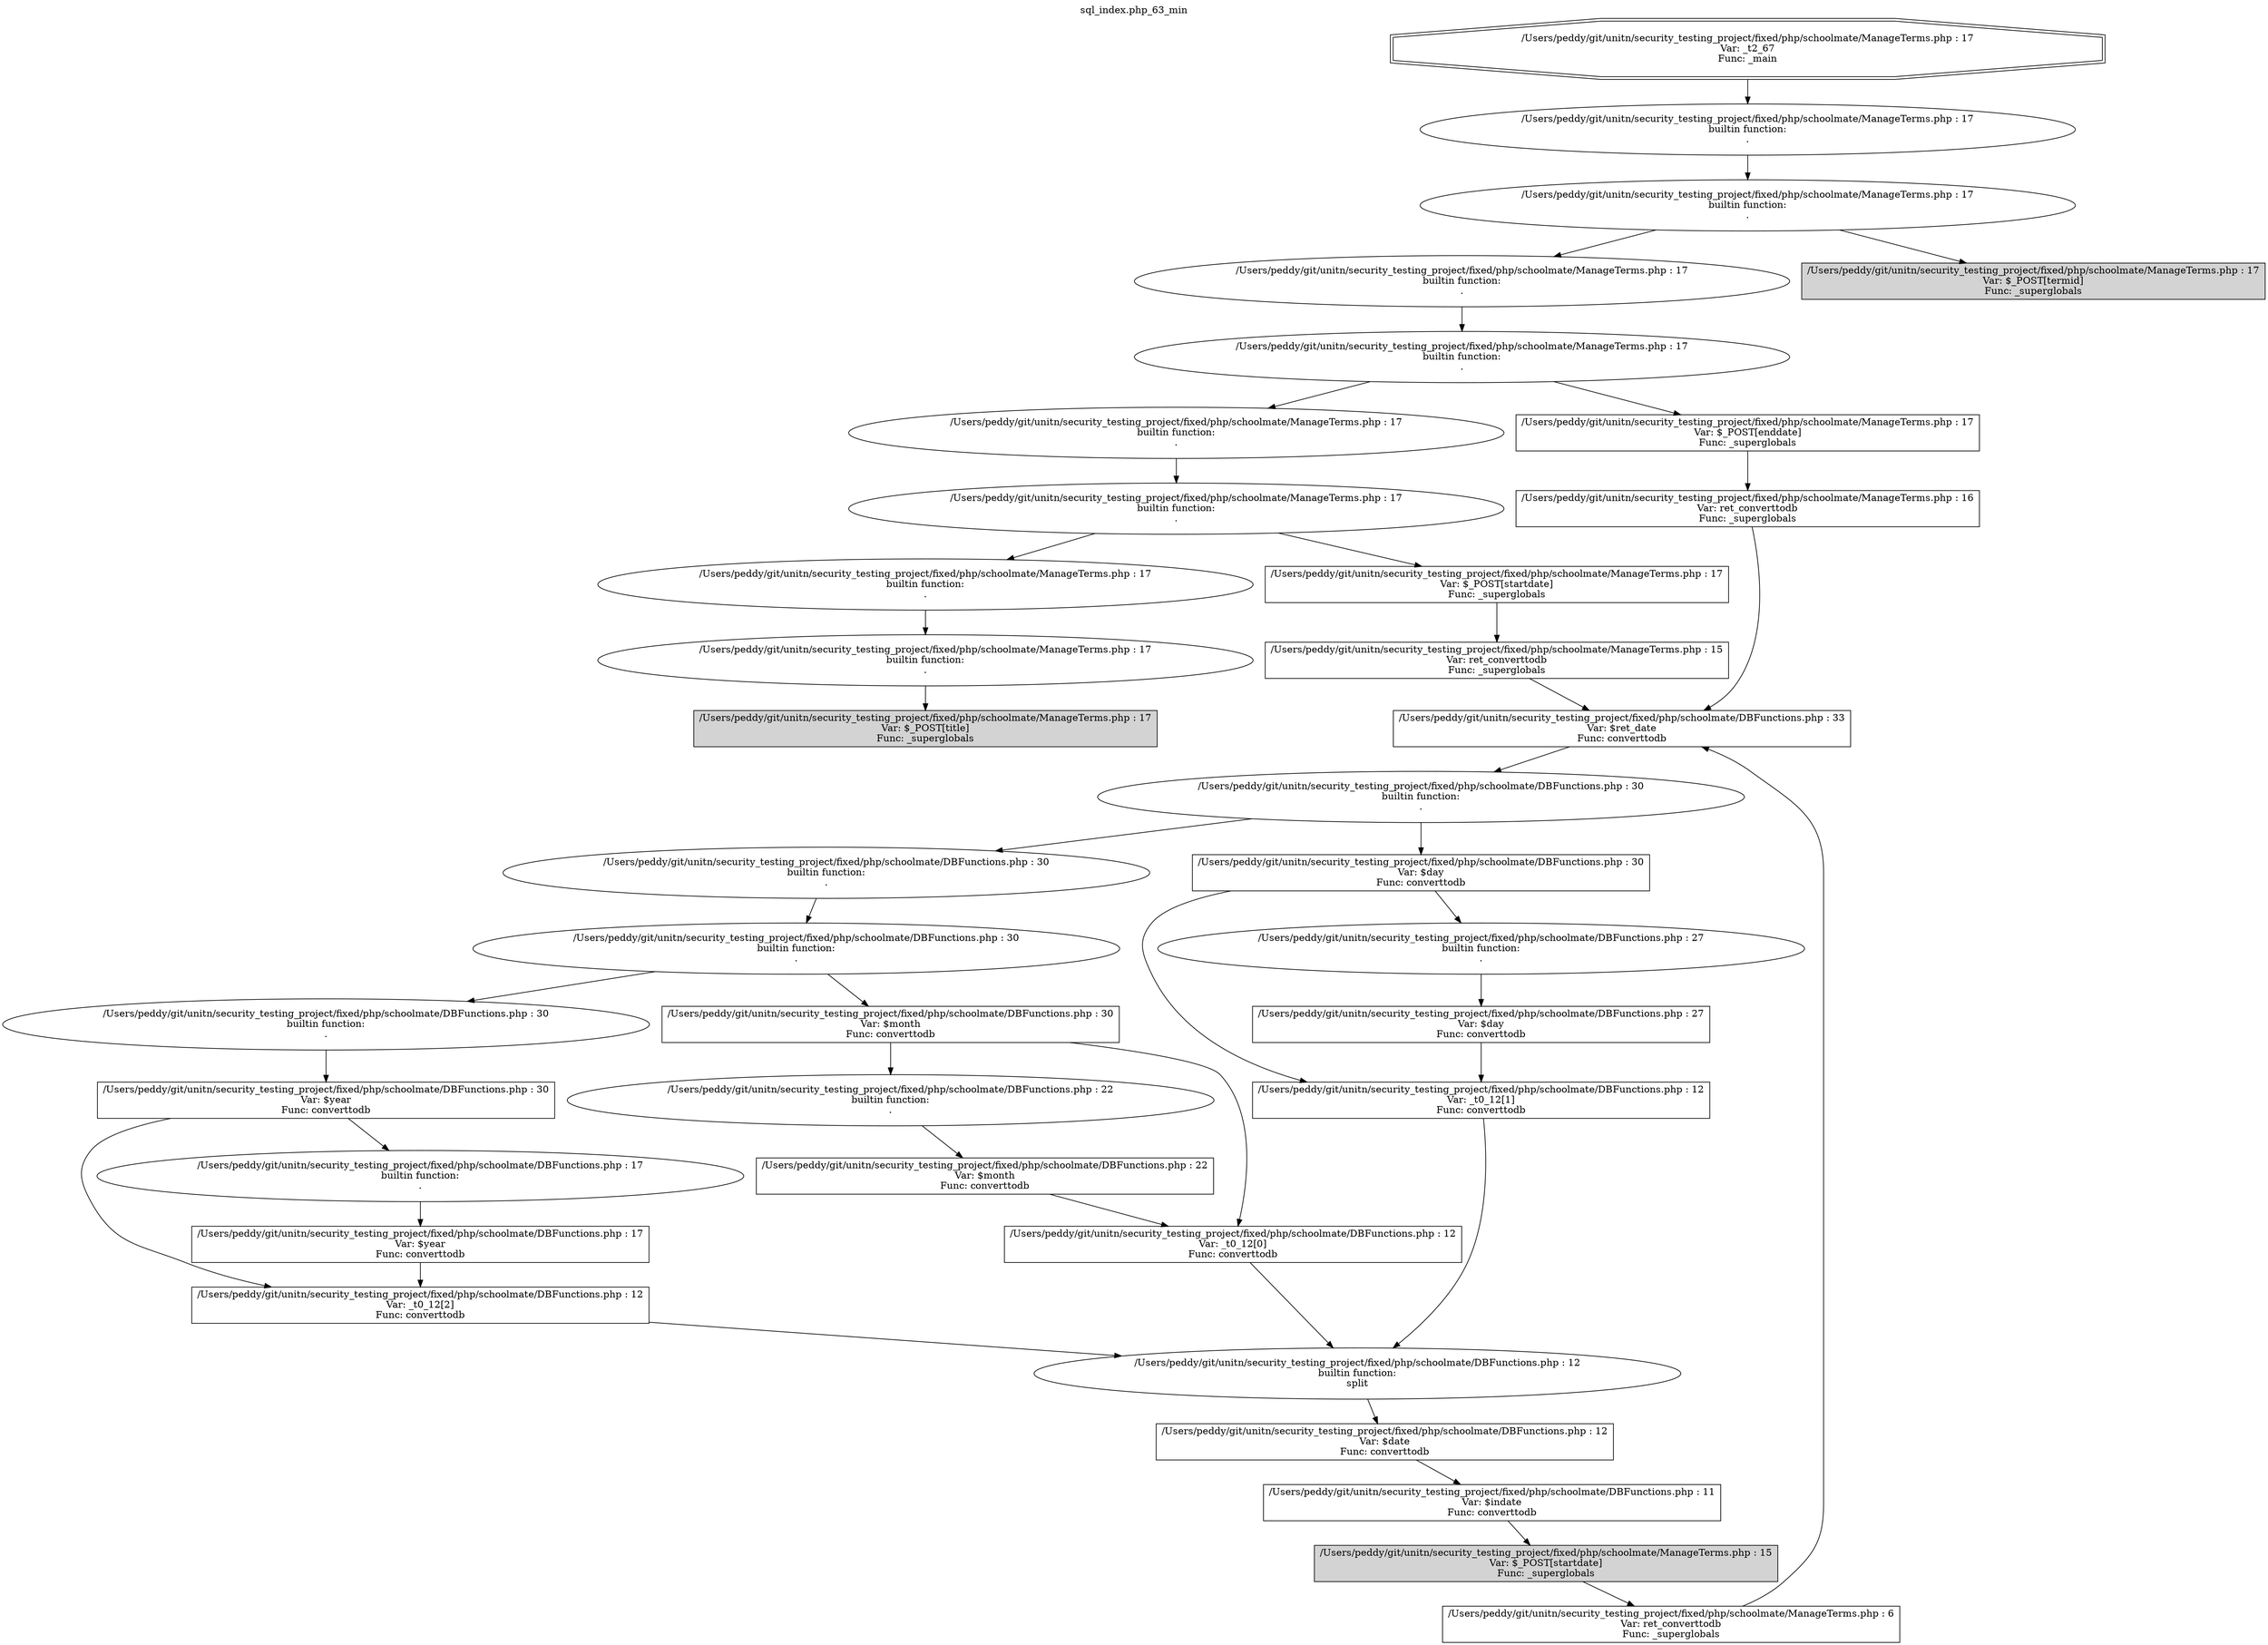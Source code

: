 digraph cfg {
  label="sql_index.php_63_min";
  labelloc=t;
  n1 [shape=doubleoctagon, label="/Users/peddy/git/unitn/security_testing_project/fixed/php/schoolmate/ManageTerms.php : 17\nVar: _t2_67\nFunc: _main\n"];
  n2 [shape=ellipse, label="/Users/peddy/git/unitn/security_testing_project/fixed/php/schoolmate/ManageTerms.php : 17\nbuiltin function:\n.\n"];
  n3 [shape=ellipse, label="/Users/peddy/git/unitn/security_testing_project/fixed/php/schoolmate/ManageTerms.php : 17\nbuiltin function:\n.\n"];
  n4 [shape=ellipse, label="/Users/peddy/git/unitn/security_testing_project/fixed/php/schoolmate/ManageTerms.php : 17\nbuiltin function:\n.\n"];
  n5 [shape=ellipse, label="/Users/peddy/git/unitn/security_testing_project/fixed/php/schoolmate/ManageTerms.php : 17\nbuiltin function:\n.\n"];
  n6 [shape=ellipse, label="/Users/peddy/git/unitn/security_testing_project/fixed/php/schoolmate/ManageTerms.php : 17\nbuiltin function:\n.\n"];
  n7 [shape=ellipse, label="/Users/peddy/git/unitn/security_testing_project/fixed/php/schoolmate/ManageTerms.php : 17\nbuiltin function:\n.\n"];
  n8 [shape=ellipse, label="/Users/peddy/git/unitn/security_testing_project/fixed/php/schoolmate/ManageTerms.php : 17\nbuiltin function:\n.\n"];
  n9 [shape=ellipse, label="/Users/peddy/git/unitn/security_testing_project/fixed/php/schoolmate/ManageTerms.php : 17\nbuiltin function:\n.\n"];
  n10 [shape=box, label="/Users/peddy/git/unitn/security_testing_project/fixed/php/schoolmate/ManageTerms.php : 17\nVar: $_POST[title]\nFunc: _superglobals\n",style=filled];
  n11 [shape=box, label="/Users/peddy/git/unitn/security_testing_project/fixed/php/schoolmate/ManageTerms.php : 17\nVar: $_POST[startdate]\nFunc: _superglobals\n"];
  n12 [shape=box, label="/Users/peddy/git/unitn/security_testing_project/fixed/php/schoolmate/ManageTerms.php : 15\nVar: ret_converttodb\nFunc: _superglobals\n"];
  n13 [shape=box, label="/Users/peddy/git/unitn/security_testing_project/fixed/php/schoolmate/DBFunctions.php : 33\nVar: $ret_date\nFunc: converttodb\n"];
  n14 [shape=ellipse, label="/Users/peddy/git/unitn/security_testing_project/fixed/php/schoolmate/DBFunctions.php : 30\nbuiltin function:\n.\n"];
  n15 [shape=ellipse, label="/Users/peddy/git/unitn/security_testing_project/fixed/php/schoolmate/DBFunctions.php : 30\nbuiltin function:\n.\n"];
  n16 [shape=ellipse, label="/Users/peddy/git/unitn/security_testing_project/fixed/php/schoolmate/DBFunctions.php : 30\nbuiltin function:\n.\n"];
  n17 [shape=ellipse, label="/Users/peddy/git/unitn/security_testing_project/fixed/php/schoolmate/DBFunctions.php : 30\nbuiltin function:\n.\n"];
  n18 [shape=box, label="/Users/peddy/git/unitn/security_testing_project/fixed/php/schoolmate/DBFunctions.php : 30\nVar: $year\nFunc: converttodb\n"];
  n19 [shape=box, label="/Users/peddy/git/unitn/security_testing_project/fixed/php/schoolmate/DBFunctions.php : 12\nVar: _t0_12[2]\nFunc: converttodb\n"];
  n20 [shape=ellipse, label="/Users/peddy/git/unitn/security_testing_project/fixed/php/schoolmate/DBFunctions.php : 12\nbuiltin function:\nsplit\n"];
  n21 [shape=box, label="/Users/peddy/git/unitn/security_testing_project/fixed/php/schoolmate/DBFunctions.php : 12\nVar: $date\nFunc: converttodb\n"];
  n22 [shape=box, label="/Users/peddy/git/unitn/security_testing_project/fixed/php/schoolmate/DBFunctions.php : 11\nVar: $indate\nFunc: converttodb\n"];
  n23 [shape=box, label="/Users/peddy/git/unitn/security_testing_project/fixed/php/schoolmate/ManageTerms.php : 15\nVar: $_POST[startdate]\nFunc: _superglobals\n",style=filled];
  n24 [shape=box, label="/Users/peddy/git/unitn/security_testing_project/fixed/php/schoolmate/ManageTerms.php : 6\nVar: ret_converttodb\nFunc: _superglobals\n"];
  n25 [shape=ellipse, label="/Users/peddy/git/unitn/security_testing_project/fixed/php/schoolmate/DBFunctions.php : 17\nbuiltin function:\n.\n"];
  n26 [shape=box, label="/Users/peddy/git/unitn/security_testing_project/fixed/php/schoolmate/DBFunctions.php : 17\nVar: $year\nFunc: converttodb\n"];
  n27 [shape=box, label="/Users/peddy/git/unitn/security_testing_project/fixed/php/schoolmate/DBFunctions.php : 30\nVar: $month\nFunc: converttodb\n"];
  n28 [shape=ellipse, label="/Users/peddy/git/unitn/security_testing_project/fixed/php/schoolmate/DBFunctions.php : 22\nbuiltin function:\n.\n"];
  n29 [shape=box, label="/Users/peddy/git/unitn/security_testing_project/fixed/php/schoolmate/DBFunctions.php : 22\nVar: $month\nFunc: converttodb\n"];
  n30 [shape=box, label="/Users/peddy/git/unitn/security_testing_project/fixed/php/schoolmate/DBFunctions.php : 12\nVar: _t0_12[0]\nFunc: converttodb\n"];
  n31 [shape=box, label="/Users/peddy/git/unitn/security_testing_project/fixed/php/schoolmate/DBFunctions.php : 30\nVar: $day\nFunc: converttodb\n"];
  n32 [shape=box, label="/Users/peddy/git/unitn/security_testing_project/fixed/php/schoolmate/DBFunctions.php : 12\nVar: _t0_12[1]\nFunc: converttodb\n"];
  n33 [shape=ellipse, label="/Users/peddy/git/unitn/security_testing_project/fixed/php/schoolmate/DBFunctions.php : 27\nbuiltin function:\n.\n"];
  n34 [shape=box, label="/Users/peddy/git/unitn/security_testing_project/fixed/php/schoolmate/DBFunctions.php : 27\nVar: $day\nFunc: converttodb\n"];
  n35 [shape=box, label="/Users/peddy/git/unitn/security_testing_project/fixed/php/schoolmate/ManageTerms.php : 17\nVar: $_POST[enddate]\nFunc: _superglobals\n"];
  n36 [shape=box, label="/Users/peddy/git/unitn/security_testing_project/fixed/php/schoolmate/ManageTerms.php : 16\nVar: ret_converttodb\nFunc: _superglobals\n"];
  n37 [shape=box, label="/Users/peddy/git/unitn/security_testing_project/fixed/php/schoolmate/ManageTerms.php : 17\nVar: $_POST[termid]\nFunc: _superglobals\n",style=filled];
  n1 -> n2;
  n2 -> n3;
  n3 -> n4;
  n3 -> n37;
  n4 -> n5;
  n5 -> n6;
  n5 -> n35;
  n6 -> n7;
  n7 -> n8;
  n7 -> n11;
  n8 -> n9;
  n9 -> n10;
  n11 -> n12;
  n12 -> n13;
  n13 -> n14;
  n14 -> n15;
  n14 -> n31;
  n15 -> n16;
  n16 -> n17;
  n16 -> n27;
  n17 -> n18;
  n18 -> n19;
  n18 -> n25;
  n19 -> n20;
  n20 -> n21;
  n21 -> n22;
  n22 -> n23;
  n23 -> n24;
  n24 -> n13;
  n25 -> n26;
  n26 -> n19;
  n27 -> n28;
  n27 -> n30;
  n28 -> n29;
  n29 -> n30;
  n30 -> n20;
  n31 -> n32;
  n31 -> n33;
  n32 -> n20;
  n33 -> n34;
  n34 -> n32;
  n35 -> n36;
  n36 -> n13;
}
